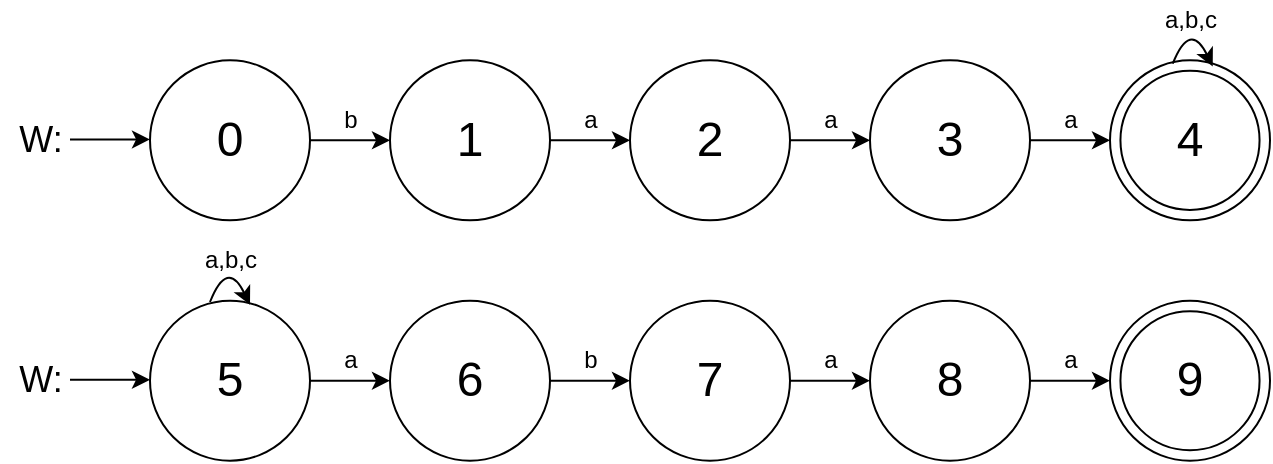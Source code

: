<mxfile version="13.9.9" type="device"><diagram id="brtD5vRx9ALQOuPceyVQ" name="Página-1"><mxGraphModel dx="885" dy="349" grid="1" gridSize="10" guides="1" tooltips="1" connect="1" arrows="1" fold="1" page="1" pageScale="1" pageWidth="827" pageHeight="1169" math="0" shadow="0"><root><mxCell id="0"/><mxCell id="1" parent="0"/><mxCell id="U7VHW9S7xqjtsyg9Vm7g-1" value="&lt;font style=&quot;font-size: 24px&quot;&gt;0&lt;/font&gt;" style="ellipse;whiteSpace=wrap;html=1;aspect=fixed;" parent="1" vertex="1"><mxGeometry x="120" y="80.18" width="80" height="80" as="geometry"/></mxCell><mxCell id="U7VHW9S7xqjtsyg9Vm7g-2" value="&lt;font style=&quot;font-size: 24px&quot;&gt;1&lt;/font&gt;" style="ellipse;whiteSpace=wrap;html=1;aspect=fixed;" parent="1" vertex="1"><mxGeometry x="240" y="80.18" width="80" height="80" as="geometry"/></mxCell><mxCell id="U7VHW9S7xqjtsyg9Vm7g-8" value="&lt;font style=&quot;font-size: 24px&quot;&gt;2&lt;/font&gt;" style="ellipse;whiteSpace=wrap;html=1;aspect=fixed;" parent="1" vertex="1"><mxGeometry x="360" y="80.18" width="80" height="80" as="geometry"/></mxCell><mxCell id="U7VHW9S7xqjtsyg9Vm7g-16" value="" style="endArrow=classic;html=1;" parent="1" edge="1"><mxGeometry width="50" height="50" relative="1" as="geometry"><mxPoint x="80" y="119.71" as="sourcePoint"/><mxPoint x="120" y="119.71" as="targetPoint"/></mxGeometry></mxCell><mxCell id="U7VHW9S7xqjtsyg9Vm7g-17" value="" style="endArrow=classic;html=1;exitX=1;exitY=0.5;exitDx=0;exitDy=0;entryX=0;entryY=0.5;entryDx=0;entryDy=0;" parent="1" source="U7VHW9S7xqjtsyg9Vm7g-1" target="U7VHW9S7xqjtsyg9Vm7g-2" edge="1"><mxGeometry width="50" height="50" relative="1" as="geometry"><mxPoint x="160" y="210.18" as="sourcePoint"/><mxPoint x="220" y="140.18" as="targetPoint"/></mxGeometry></mxCell><mxCell id="U7VHW9S7xqjtsyg9Vm7g-23" value="" style="endArrow=classic;html=1;entryX=0;entryY=0.5;entryDx=0;entryDy=0;exitX=1;exitY=0.5;exitDx=0;exitDy=0;" parent="1" source="U7VHW9S7xqjtsyg9Vm7g-2" target="U7VHW9S7xqjtsyg9Vm7g-8" edge="1"><mxGeometry width="50" height="50" relative="1" as="geometry"><mxPoint x="340" y="140.18" as="sourcePoint"/><mxPoint x="360" y="80.18" as="targetPoint"/></mxGeometry></mxCell><mxCell id="U7VHW9S7xqjtsyg9Vm7g-24" value="a" style="text;html=1;align=center;verticalAlign=middle;resizable=0;points=[];autosize=1;" parent="1" vertex="1"><mxGeometry x="450" y="100.18" width="20" height="20" as="geometry"/></mxCell><mxCell id="U7VHW9S7xqjtsyg9Vm7g-28" value="&lt;font style=&quot;font-size: 24px&quot;&gt;3&lt;/font&gt;" style="ellipse;whiteSpace=wrap;html=1;aspect=fixed;" parent="1" vertex="1"><mxGeometry x="480" y="80.18" width="80" height="80" as="geometry"/></mxCell><mxCell id="T-42Ej3ElrNliCP6pXGP-1" value="&lt;font style=&quot;font-size: 18px&quot;&gt;W:&lt;/font&gt;" style="text;html=1;align=center;verticalAlign=middle;resizable=0;points=[];autosize=1;" parent="1" vertex="1"><mxGeometry x="45" y="110.18" width="40" height="20" as="geometry"/></mxCell><mxCell id="T-42Ej3ElrNliCP6pXGP-2" value="" style="ellipse;whiteSpace=wrap;html=1;aspect=fixed;" parent="1" vertex="1"><mxGeometry x="600" y="80.18" width="80" height="80" as="geometry"/></mxCell><mxCell id="T-42Ej3ElrNliCP6pXGP-3" value="" style="endArrow=classic;html=1;exitX=0.392;exitY=0.021;exitDx=0;exitDy=0;entryX=0.642;entryY=0.038;entryDx=0;entryDy=0;entryPerimeter=0;exitPerimeter=0;curved=1;" parent="1" source="T-42Ej3ElrNliCP6pXGP-2" target="T-42Ej3ElrNliCP6pXGP-2" edge="1"><mxGeometry width="50" height="50" relative="1" as="geometry"><mxPoint x="580" y="120" as="sourcePoint"/><mxPoint x="630" y="70" as="targetPoint"/><Array as="points"><mxPoint x="640" y="60"/></Array></mxGeometry></mxCell><mxCell id="T-42Ej3ElrNliCP6pXGP-4" value="a,b,c" style="text;html=1;align=center;verticalAlign=middle;resizable=0;points=[];autosize=1;" parent="1" vertex="1"><mxGeometry x="620" y="50.0" width="40" height="20" as="geometry"/></mxCell><mxCell id="T-42Ej3ElrNliCP6pXGP-7" value="" style="endArrow=classic;html=1;entryX=0;entryY=0.5;entryDx=0;entryDy=0;exitX=1;exitY=0.5;exitDx=0;exitDy=0;" parent="1" source="U7VHW9S7xqjtsyg9Vm7g-8" target="U7VHW9S7xqjtsyg9Vm7g-28" edge="1"><mxGeometry width="50" height="50" relative="1" as="geometry"><mxPoint x="470" y="150.18" as="sourcePoint"/><mxPoint x="470" y="140.18" as="targetPoint"/></mxGeometry></mxCell><mxCell id="T-42Ej3ElrNliCP6pXGP-8" value="&lt;font style=&quot;font-size: 24px&quot;&gt;4&lt;/font&gt;" style="ellipse;whiteSpace=wrap;html=1;aspect=fixed;" parent="1" vertex="1"><mxGeometry x="605.22" y="85.4" width="69.56" height="69.56" as="geometry"/></mxCell><mxCell id="T-42Ej3ElrNliCP6pXGP-9" value="" style="endArrow=classic;html=1;exitX=1;exitY=0.5;exitDx=0;exitDy=0;entryX=0;entryY=0.5;entryDx=0;entryDy=0;" parent="1" source="U7VHW9S7xqjtsyg9Vm7g-28" target="T-42Ej3ElrNliCP6pXGP-2" edge="1"><mxGeometry width="50" height="50" relative="1" as="geometry"><mxPoint x="570" y="140.18" as="sourcePoint"/><mxPoint x="580" y="140.18" as="targetPoint"/></mxGeometry></mxCell><mxCell id="T-42Ej3ElrNliCP6pXGP-12" value="a" style="text;html=1;align=center;verticalAlign=middle;resizable=0;points=[];autosize=1;" parent="1" vertex="1"><mxGeometry x="570" y="100.18" width="20" height="20" as="geometry"/></mxCell><mxCell id="T-42Ej3ElrNliCP6pXGP-13" value="b" style="text;html=1;align=center;verticalAlign=middle;resizable=0;points=[];autosize=1;" parent="1" vertex="1"><mxGeometry x="210" y="100.18" width="20" height="20" as="geometry"/></mxCell><mxCell id="T-42Ej3ElrNliCP6pXGP-16" value="a" style="text;html=1;align=center;verticalAlign=middle;resizable=0;points=[];autosize=1;" parent="1" vertex="1"><mxGeometry x="330" y="100.18" width="20" height="20" as="geometry"/></mxCell><mxCell id="7N36KmyZPdI4PGt_gKXw-2" value="&lt;font style=&quot;font-size: 24px&quot;&gt;5&lt;/font&gt;" style="ellipse;whiteSpace=wrap;html=1;aspect=fixed;" vertex="1" parent="1"><mxGeometry x="120" y="200.36" width="80" height="80" as="geometry"/></mxCell><mxCell id="7N36KmyZPdI4PGt_gKXw-3" value="&lt;font style=&quot;font-size: 24px&quot;&gt;6&lt;/font&gt;" style="ellipse;whiteSpace=wrap;html=1;aspect=fixed;" vertex="1" parent="1"><mxGeometry x="240" y="200.36" width="80" height="80" as="geometry"/></mxCell><mxCell id="7N36KmyZPdI4PGt_gKXw-4" value="&lt;font style=&quot;font-size: 24px&quot;&gt;7&lt;/font&gt;" style="ellipse;whiteSpace=wrap;html=1;aspect=fixed;" vertex="1" parent="1"><mxGeometry x="360" y="200.36" width="80" height="80" as="geometry"/></mxCell><mxCell id="7N36KmyZPdI4PGt_gKXw-5" value="" style="endArrow=classic;html=1;" edge="1" parent="1"><mxGeometry width="50" height="50" relative="1" as="geometry"><mxPoint x="80" y="239.89" as="sourcePoint"/><mxPoint x="120" y="239.89" as="targetPoint"/></mxGeometry></mxCell><mxCell id="7N36KmyZPdI4PGt_gKXw-6" value="" style="endArrow=classic;html=1;exitX=1;exitY=0.5;exitDx=0;exitDy=0;entryX=0;entryY=0.5;entryDx=0;entryDy=0;" edge="1" parent="1" source="7N36KmyZPdI4PGt_gKXw-2" target="7N36KmyZPdI4PGt_gKXw-3"><mxGeometry width="50" height="50" relative="1" as="geometry"><mxPoint x="160" y="330.36" as="sourcePoint"/><mxPoint x="220" y="260.36" as="targetPoint"/></mxGeometry></mxCell><mxCell id="7N36KmyZPdI4PGt_gKXw-7" value="" style="endArrow=classic;html=1;entryX=0;entryY=0.5;entryDx=0;entryDy=0;exitX=1;exitY=0.5;exitDx=0;exitDy=0;" edge="1" parent="1" source="7N36KmyZPdI4PGt_gKXw-3" target="7N36KmyZPdI4PGt_gKXw-4"><mxGeometry width="50" height="50" relative="1" as="geometry"><mxPoint x="340" y="260.36" as="sourcePoint"/><mxPoint x="360" y="200.36" as="targetPoint"/></mxGeometry></mxCell><mxCell id="7N36KmyZPdI4PGt_gKXw-8" value="a" style="text;html=1;align=center;verticalAlign=middle;resizable=0;points=[];autosize=1;" vertex="1" parent="1"><mxGeometry x="450" y="220.36" width="20" height="20" as="geometry"/></mxCell><mxCell id="7N36KmyZPdI4PGt_gKXw-9" value="&lt;font style=&quot;font-size: 24px&quot;&gt;8&lt;/font&gt;" style="ellipse;whiteSpace=wrap;html=1;aspect=fixed;" vertex="1" parent="1"><mxGeometry x="480" y="200.36" width="80" height="80" as="geometry"/></mxCell><mxCell id="7N36KmyZPdI4PGt_gKXw-10" value="&lt;font style=&quot;font-size: 18px&quot;&gt;W:&lt;/font&gt;" style="text;html=1;align=center;verticalAlign=middle;resizable=0;points=[];autosize=1;" vertex="1" parent="1"><mxGeometry x="45" y="230.36" width="40" height="20" as="geometry"/></mxCell><mxCell id="7N36KmyZPdI4PGt_gKXw-11" value="" style="ellipse;whiteSpace=wrap;html=1;aspect=fixed;" vertex="1" parent="1"><mxGeometry x="600" y="200.36" width="80" height="80" as="geometry"/></mxCell><mxCell id="7N36KmyZPdI4PGt_gKXw-14" value="" style="endArrow=classic;html=1;entryX=0;entryY=0.5;entryDx=0;entryDy=0;exitX=1;exitY=0.5;exitDx=0;exitDy=0;" edge="1" parent="1" source="7N36KmyZPdI4PGt_gKXw-4" target="7N36KmyZPdI4PGt_gKXw-9"><mxGeometry width="50" height="50" relative="1" as="geometry"><mxPoint x="470" y="270.36" as="sourcePoint"/><mxPoint x="470" y="260.36" as="targetPoint"/></mxGeometry></mxCell><mxCell id="7N36KmyZPdI4PGt_gKXw-15" value="&lt;font style=&quot;font-size: 24px&quot;&gt;9&lt;/font&gt;" style="ellipse;whiteSpace=wrap;html=1;aspect=fixed;" vertex="1" parent="1"><mxGeometry x="605.22" y="205.58" width="69.56" height="69.56" as="geometry"/></mxCell><mxCell id="7N36KmyZPdI4PGt_gKXw-16" value="" style="endArrow=classic;html=1;exitX=1;exitY=0.5;exitDx=0;exitDy=0;entryX=0;entryY=0.5;entryDx=0;entryDy=0;" edge="1" parent="1" source="7N36KmyZPdI4PGt_gKXw-9" target="7N36KmyZPdI4PGt_gKXw-11"><mxGeometry width="50" height="50" relative="1" as="geometry"><mxPoint x="570" y="260.36" as="sourcePoint"/><mxPoint x="580" y="260.36" as="targetPoint"/></mxGeometry></mxCell><mxCell id="7N36KmyZPdI4PGt_gKXw-17" value="a" style="text;html=1;align=center;verticalAlign=middle;resizable=0;points=[];autosize=1;" vertex="1" parent="1"><mxGeometry x="570" y="220.36" width="20" height="20" as="geometry"/></mxCell><mxCell id="7N36KmyZPdI4PGt_gKXw-18" value="a" style="text;html=1;align=center;verticalAlign=middle;resizable=0;points=[];autosize=1;" vertex="1" parent="1"><mxGeometry x="210" y="220.36" width="20" height="20" as="geometry"/></mxCell><mxCell id="7N36KmyZPdI4PGt_gKXw-19" value="b" style="text;html=1;align=center;verticalAlign=middle;resizable=0;points=[];autosize=1;" vertex="1" parent="1"><mxGeometry x="330" y="220.36" width="20" height="20" as="geometry"/></mxCell><mxCell id="7N36KmyZPdI4PGt_gKXw-21" value="a,b,c" style="text;html=1;align=center;verticalAlign=middle;resizable=0;points=[];autosize=1;" vertex="1" parent="1"><mxGeometry x="140" y="170.18" width="40" height="20" as="geometry"/></mxCell><mxCell id="7N36KmyZPdI4PGt_gKXw-22" value="" style="endArrow=classic;html=1;exitX=0.392;exitY=0.021;exitDx=0;exitDy=0;entryX=0.642;entryY=0.038;entryDx=0;entryDy=0;entryPerimeter=0;exitPerimeter=0;curved=1;" edge="1" parent="1"><mxGeometry width="50" height="50" relative="1" as="geometry"><mxPoint x="150.0" y="201" as="sourcePoint"/><mxPoint x="170.0" y="202.36" as="targetPoint"/><Array as="points"><mxPoint x="158.64" y="179.14"/></Array></mxGeometry></mxCell></root></mxGraphModel></diagram></mxfile>
